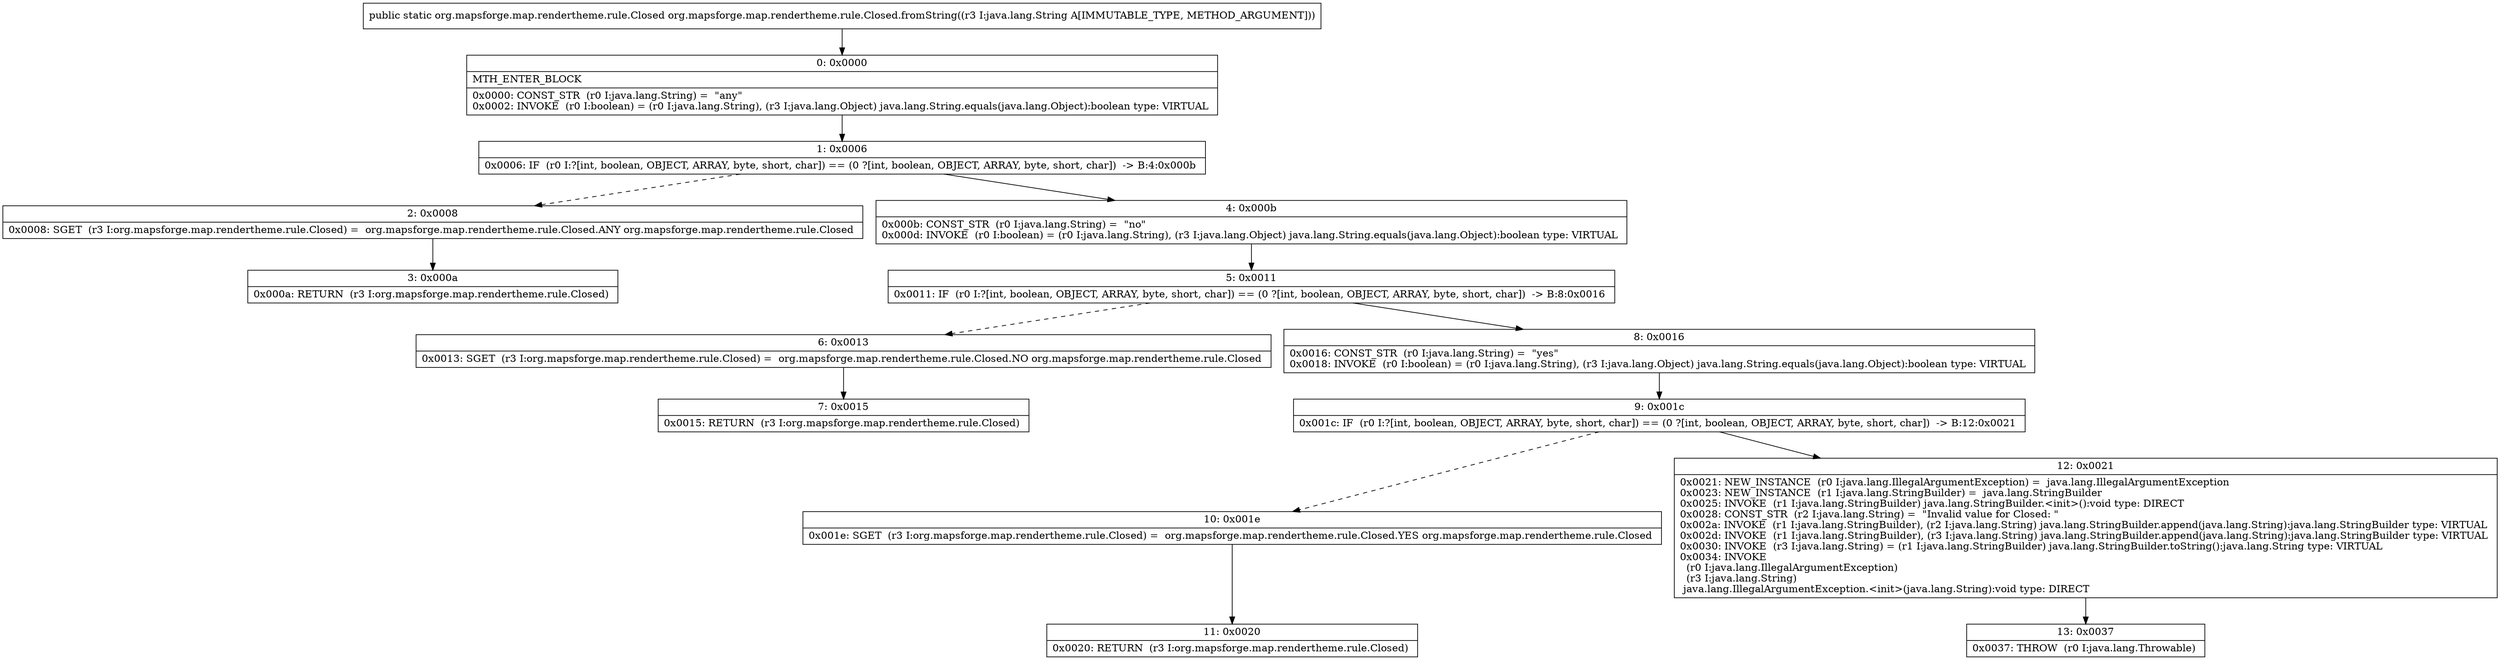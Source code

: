 digraph "CFG fororg.mapsforge.map.rendertheme.rule.Closed.fromString(Ljava\/lang\/String;)Lorg\/mapsforge\/map\/rendertheme\/rule\/Closed;" {
Node_0 [shape=record,label="{0\:\ 0x0000|MTH_ENTER_BLOCK\l|0x0000: CONST_STR  (r0 I:java.lang.String) =  \"any\" \l0x0002: INVOKE  (r0 I:boolean) = (r0 I:java.lang.String), (r3 I:java.lang.Object) java.lang.String.equals(java.lang.Object):boolean type: VIRTUAL \l}"];
Node_1 [shape=record,label="{1\:\ 0x0006|0x0006: IF  (r0 I:?[int, boolean, OBJECT, ARRAY, byte, short, char]) == (0 ?[int, boolean, OBJECT, ARRAY, byte, short, char])  \-\> B:4:0x000b \l}"];
Node_2 [shape=record,label="{2\:\ 0x0008|0x0008: SGET  (r3 I:org.mapsforge.map.rendertheme.rule.Closed) =  org.mapsforge.map.rendertheme.rule.Closed.ANY org.mapsforge.map.rendertheme.rule.Closed \l}"];
Node_3 [shape=record,label="{3\:\ 0x000a|0x000a: RETURN  (r3 I:org.mapsforge.map.rendertheme.rule.Closed) \l}"];
Node_4 [shape=record,label="{4\:\ 0x000b|0x000b: CONST_STR  (r0 I:java.lang.String) =  \"no\" \l0x000d: INVOKE  (r0 I:boolean) = (r0 I:java.lang.String), (r3 I:java.lang.Object) java.lang.String.equals(java.lang.Object):boolean type: VIRTUAL \l}"];
Node_5 [shape=record,label="{5\:\ 0x0011|0x0011: IF  (r0 I:?[int, boolean, OBJECT, ARRAY, byte, short, char]) == (0 ?[int, boolean, OBJECT, ARRAY, byte, short, char])  \-\> B:8:0x0016 \l}"];
Node_6 [shape=record,label="{6\:\ 0x0013|0x0013: SGET  (r3 I:org.mapsforge.map.rendertheme.rule.Closed) =  org.mapsforge.map.rendertheme.rule.Closed.NO org.mapsforge.map.rendertheme.rule.Closed \l}"];
Node_7 [shape=record,label="{7\:\ 0x0015|0x0015: RETURN  (r3 I:org.mapsforge.map.rendertheme.rule.Closed) \l}"];
Node_8 [shape=record,label="{8\:\ 0x0016|0x0016: CONST_STR  (r0 I:java.lang.String) =  \"yes\" \l0x0018: INVOKE  (r0 I:boolean) = (r0 I:java.lang.String), (r3 I:java.lang.Object) java.lang.String.equals(java.lang.Object):boolean type: VIRTUAL \l}"];
Node_9 [shape=record,label="{9\:\ 0x001c|0x001c: IF  (r0 I:?[int, boolean, OBJECT, ARRAY, byte, short, char]) == (0 ?[int, boolean, OBJECT, ARRAY, byte, short, char])  \-\> B:12:0x0021 \l}"];
Node_10 [shape=record,label="{10\:\ 0x001e|0x001e: SGET  (r3 I:org.mapsforge.map.rendertheme.rule.Closed) =  org.mapsforge.map.rendertheme.rule.Closed.YES org.mapsforge.map.rendertheme.rule.Closed \l}"];
Node_11 [shape=record,label="{11\:\ 0x0020|0x0020: RETURN  (r3 I:org.mapsforge.map.rendertheme.rule.Closed) \l}"];
Node_12 [shape=record,label="{12\:\ 0x0021|0x0021: NEW_INSTANCE  (r0 I:java.lang.IllegalArgumentException) =  java.lang.IllegalArgumentException \l0x0023: NEW_INSTANCE  (r1 I:java.lang.StringBuilder) =  java.lang.StringBuilder \l0x0025: INVOKE  (r1 I:java.lang.StringBuilder) java.lang.StringBuilder.\<init\>():void type: DIRECT \l0x0028: CONST_STR  (r2 I:java.lang.String) =  \"Invalid value for Closed: \" \l0x002a: INVOKE  (r1 I:java.lang.StringBuilder), (r2 I:java.lang.String) java.lang.StringBuilder.append(java.lang.String):java.lang.StringBuilder type: VIRTUAL \l0x002d: INVOKE  (r1 I:java.lang.StringBuilder), (r3 I:java.lang.String) java.lang.StringBuilder.append(java.lang.String):java.lang.StringBuilder type: VIRTUAL \l0x0030: INVOKE  (r3 I:java.lang.String) = (r1 I:java.lang.StringBuilder) java.lang.StringBuilder.toString():java.lang.String type: VIRTUAL \l0x0034: INVOKE  \l  (r0 I:java.lang.IllegalArgumentException)\l  (r3 I:java.lang.String)\l java.lang.IllegalArgumentException.\<init\>(java.lang.String):void type: DIRECT \l}"];
Node_13 [shape=record,label="{13\:\ 0x0037|0x0037: THROW  (r0 I:java.lang.Throwable) \l}"];
MethodNode[shape=record,label="{public static org.mapsforge.map.rendertheme.rule.Closed org.mapsforge.map.rendertheme.rule.Closed.fromString((r3 I:java.lang.String A[IMMUTABLE_TYPE, METHOD_ARGUMENT])) }"];
MethodNode -> Node_0;
Node_0 -> Node_1;
Node_1 -> Node_2[style=dashed];
Node_1 -> Node_4;
Node_2 -> Node_3;
Node_4 -> Node_5;
Node_5 -> Node_6[style=dashed];
Node_5 -> Node_8;
Node_6 -> Node_7;
Node_8 -> Node_9;
Node_9 -> Node_10[style=dashed];
Node_9 -> Node_12;
Node_10 -> Node_11;
Node_12 -> Node_13;
}

